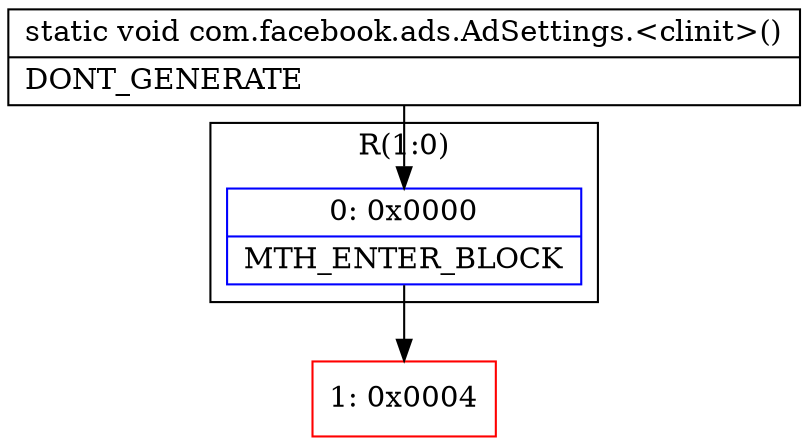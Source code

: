 digraph "CFG forcom.facebook.ads.AdSettings.\<clinit\>()V" {
subgraph cluster_Region_202079255 {
label = "R(1:0)";
node [shape=record,color=blue];
Node_0 [shape=record,label="{0\:\ 0x0000|MTH_ENTER_BLOCK\l}"];
}
Node_1 [shape=record,color=red,label="{1\:\ 0x0004}"];
MethodNode[shape=record,label="{static void com.facebook.ads.AdSettings.\<clinit\>()  | DONT_GENERATE\l}"];
MethodNode -> Node_0;
Node_0 -> Node_1;
}

